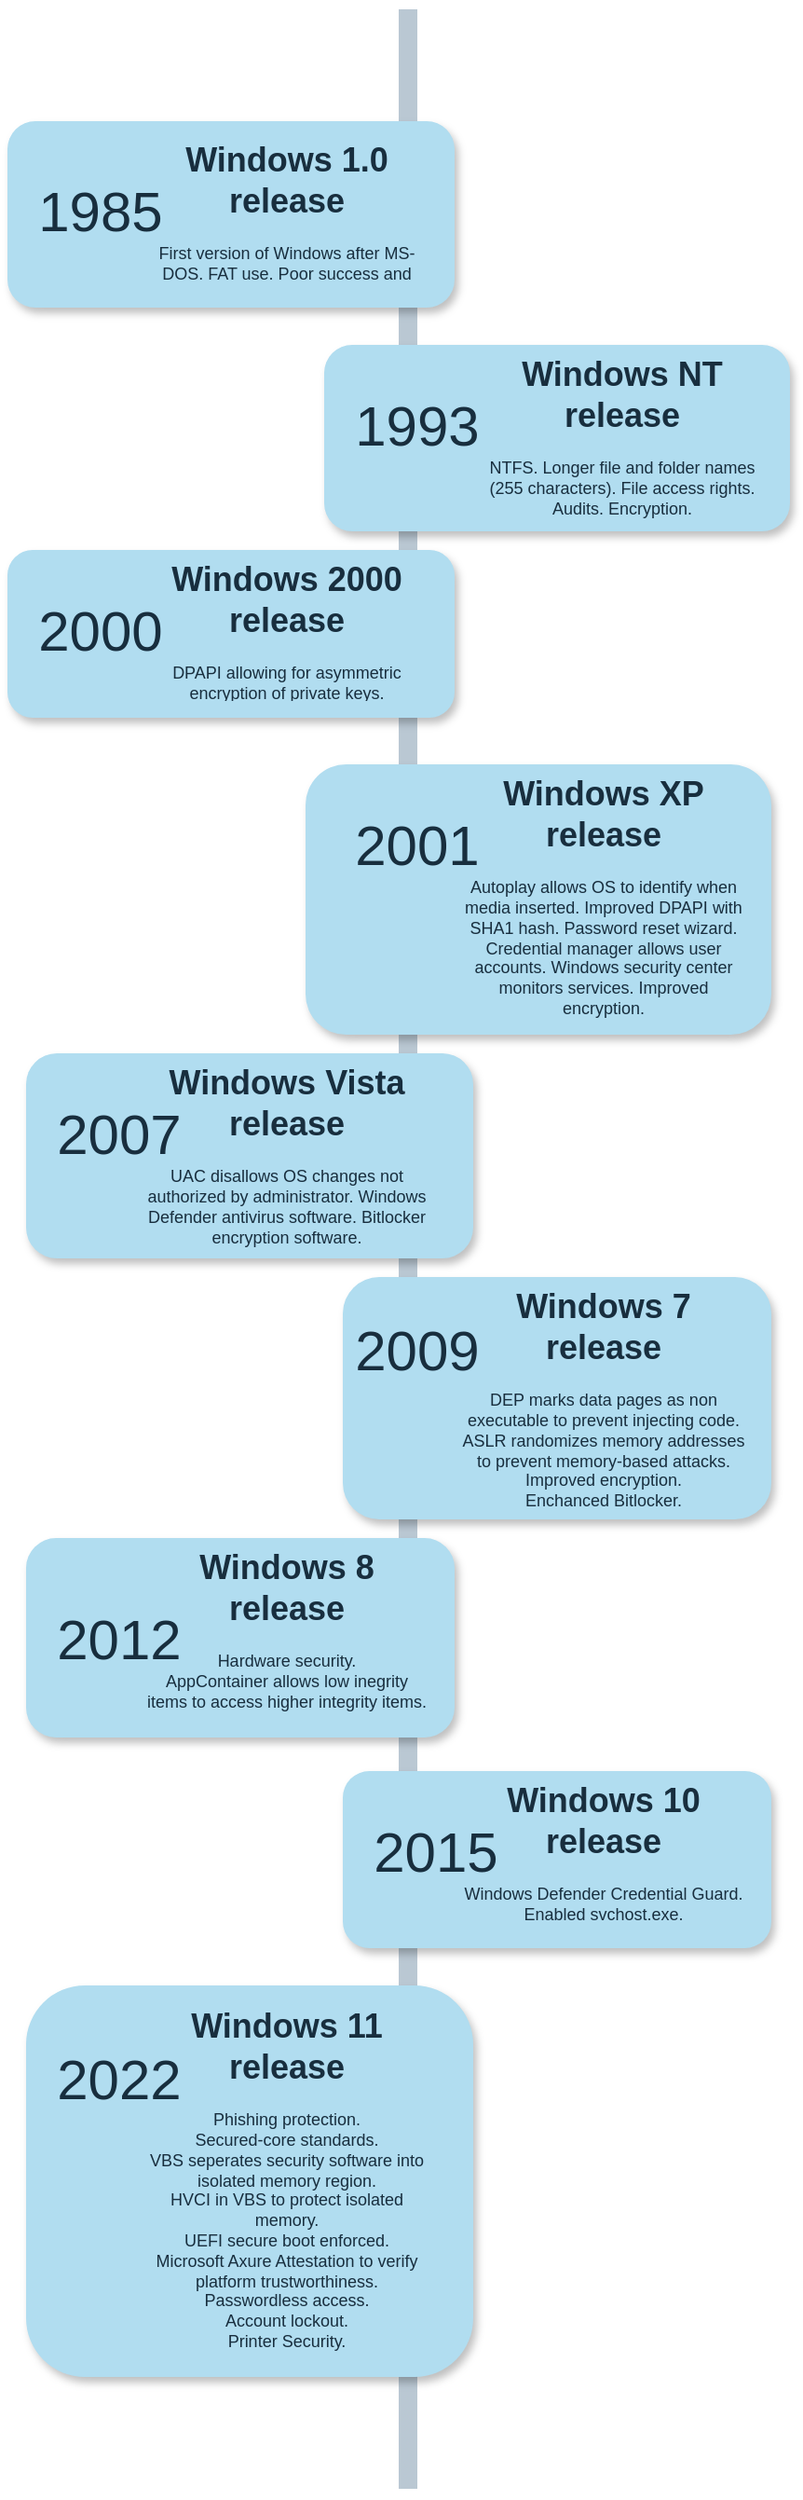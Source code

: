 <mxfile version="20.8.16" type="device"><diagram name="Page-1" id="fbcf5db9-b524-4cd4-e4f3-379dc89c3999"><mxGraphModel dx="1384" dy="843" grid="1" gridSize="10" guides="1" tooltips="1" connect="1" arrows="1" fold="1" page="1" pageScale="1" pageWidth="850" pageHeight="1100" background="none" math="0" shadow="0"><root><mxCell id="0"/><mxCell id="1" parent="0"/><mxCell id="2a0f93b5c73ef8e7-1" value="" style="line;strokeWidth=10;direction=south;html=1;fillColor=none;fontSize=13;fontColor=#182E3E;align=center;strokeColor=#BAC8D3;labelBackgroundColor=none;" parent="1" vertex="1"><mxGeometry x="360" y="70" width="10" height="1330" as="geometry"/></mxCell><mxCell id="2a0f93b5c73ef8e7-2" value="" style="rounded=1;whiteSpace=wrap;html=1;strokeColor=none;strokeWidth=1;fillColor=#B1DDF0;fontSize=13;fontColor=#182E3E;align=center;gradientDirection=east;verticalAlign=top;shadow=1;labelBackgroundColor=none;" parent="1" vertex="1"><mxGeometry x="150" y="130" width="240" height="100" as="geometry"/></mxCell><mxCell id="2a0f93b5c73ef8e7-3" value="1985" style="text;html=1;strokeColor=none;fillColor=none;align=center;verticalAlign=middle;whiteSpace=wrap;fontSize=30;fontColor=#182E3E;labelBackgroundColor=none;" parent="1" vertex="1"><mxGeometry x="180" y="168" width="40" height="20" as="geometry"/></mxCell><mxCell id="2a0f93b5c73ef8e7-4" value="" style="rounded=1;whiteSpace=wrap;html=1;strokeColor=none;strokeWidth=1;fillColor=#B1DDF0;fontSize=13;fontColor=#182E3E;align=center;gradientDirection=east;verticalAlign=top;shadow=1;labelBackgroundColor=none;" parent="1" vertex="1"><mxGeometry x="320" y="250" width="250" height="100" as="geometry"/></mxCell><mxCell id="2a0f93b5c73ef8e7-5" value="1993" style="text;html=1;strokeColor=none;fillColor=none;align=center;verticalAlign=middle;whiteSpace=wrap;fontSize=30;fontColor=#182E3E;labelBackgroundColor=none;" parent="1" vertex="1"><mxGeometry x="350" y="283" width="40" height="20" as="geometry"/></mxCell><mxCell id="2a0f93b5c73ef8e7-6" value="" style="rounded=1;whiteSpace=wrap;html=1;strokeColor=none;strokeWidth=1;fillColor=#B1DDF0;fontSize=13;fontColor=#182E3E;align=center;gradientDirection=east;verticalAlign=top;shadow=1;labelBackgroundColor=none;" parent="1" vertex="1"><mxGeometry x="150" y="360" width="240" height="90" as="geometry"/></mxCell><mxCell id="2a0f93b5c73ef8e7-7" value="2000" style="text;html=1;strokeColor=none;fillColor=none;align=center;verticalAlign=middle;whiteSpace=wrap;fontSize=30;fontColor=#182E3E;labelBackgroundColor=none;" parent="1" vertex="1"><mxGeometry x="180" y="393" width="40" height="20" as="geometry"/></mxCell><mxCell id="2a0f93b5c73ef8e7-8" value="" style="rounded=1;whiteSpace=wrap;html=1;strokeColor=none;strokeWidth=1;fillColor=#B1DDF0;fontSize=13;fontColor=#182E3E;align=center;gradientDirection=east;verticalAlign=top;shadow=1;labelBackgroundColor=none;" parent="1" vertex="1"><mxGeometry x="310" y="475" width="250" height="145" as="geometry"/></mxCell><mxCell id="2a0f93b5c73ef8e7-9" value="2001" style="text;html=1;strokeColor=none;fillColor=none;align=center;verticalAlign=middle;whiteSpace=wrap;fontSize=30;fontColor=#182E3E;labelBackgroundColor=none;" parent="1" vertex="1"><mxGeometry x="350" y="508" width="40" height="20" as="geometry"/></mxCell><mxCell id="2a0f93b5c73ef8e7-10" value="" style="rounded=1;whiteSpace=wrap;html=1;strokeColor=none;strokeWidth=1;fillColor=#B1DDF0;fontSize=13;fontColor=#182E3E;align=center;gradientDirection=east;verticalAlign=top;shadow=1;labelBackgroundColor=none;" parent="1" vertex="1"><mxGeometry x="160" y="630" width="240" height="110" as="geometry"/></mxCell><mxCell id="2a0f93b5c73ef8e7-11" value="2007" style="text;html=1;strokeColor=none;fillColor=none;align=center;verticalAlign=middle;whiteSpace=wrap;fontSize=30;fontColor=#182E3E;labelBackgroundColor=none;" parent="1" vertex="1"><mxGeometry x="190" y="662.5" width="40" height="20" as="geometry"/></mxCell><mxCell id="2a0f93b5c73ef8e7-12" value="" style="rounded=1;whiteSpace=wrap;html=1;strokeColor=none;strokeWidth=1;fillColor=#B1DDF0;fontSize=13;fontColor=#182E3E;align=center;gradientDirection=east;verticalAlign=top;shadow=1;labelBackgroundColor=none;" parent="1" vertex="1"><mxGeometry x="330" y="750" width="230" height="130" as="geometry"/></mxCell><mxCell id="2a0f93b5c73ef8e7-13" value="2009" style="text;html=1;strokeColor=none;fillColor=none;align=center;verticalAlign=middle;whiteSpace=wrap;fontSize=30;fontColor=#182E3E;labelBackgroundColor=none;" parent="1" vertex="1"><mxGeometry x="350" y="778.5" width="40" height="20" as="geometry"/></mxCell><mxCell id="2a0f93b5c73ef8e7-14" value="" style="rounded=1;whiteSpace=wrap;html=1;strokeColor=none;strokeWidth=1;fillColor=#B1DDF0;fontSize=13;fontColor=#182E3E;align=center;gradientDirection=east;verticalAlign=top;shadow=1;labelBackgroundColor=none;" parent="1" vertex="1"><mxGeometry x="160" y="890" width="230" height="107" as="geometry"/></mxCell><mxCell id="2a0f93b5c73ef8e7-15" value="2012" style="text;html=1;strokeColor=none;fillColor=none;align=center;verticalAlign=middle;whiteSpace=wrap;fontSize=30;fontColor=#182E3E;labelBackgroundColor=none;" parent="1" vertex="1"><mxGeometry x="190" y="933.5" width="40" height="20" as="geometry"/></mxCell><mxCell id="2a0f93b5c73ef8e7-16" value="" style="rounded=1;whiteSpace=wrap;html=1;strokeColor=none;strokeWidth=1;fillColor=#B1DDF0;fontSize=13;fontColor=#182E3E;align=center;gradientDirection=east;verticalAlign=top;shadow=1;labelBackgroundColor=none;" parent="1" vertex="1"><mxGeometry x="330" y="1015" width="230" height="95" as="geometry"/></mxCell><mxCell id="2a0f93b5c73ef8e7-17" value="2015" style="text;html=1;strokeColor=none;fillColor=none;align=center;verticalAlign=middle;whiteSpace=wrap;fontSize=30;fontColor=#182E3E;labelBackgroundColor=none;" parent="1" vertex="1"><mxGeometry x="360" y="1047.5" width="40" height="20" as="geometry"/></mxCell><mxCell id="2a0f93b5c73ef8e7-18" value="&lt;h1&gt;Windows 1.0 release&lt;/h1&gt;&lt;div&gt;First version of Windows after MS-DOS. FAT use. Poor success and security.&lt;/div&gt;" style="text;html=1;spacing=5;spacingTop=-20;whiteSpace=wrap;overflow=hidden;strokeColor=none;strokeWidth=4;fillColor=none;fontSize=9;fontColor=#182E3E;align=center;labelBackgroundColor=none;" parent="1" vertex="1"><mxGeometry x="220" y="139" width="160" height="77" as="geometry"/></mxCell><mxCell id="2a0f93b5c73ef8e7-19" value="&lt;h1 style=&quot;border-color: var(--border-color);&quot;&gt;Windows NT release&lt;/h1&gt;&lt;h1&gt;&lt;div style=&quot;border-color: var(--border-color); font-size: 9px; font-weight: 400;&quot;&gt;NTFS. Longer file and folder names (255 characters). File access rights. Audits. Encryption.&lt;/div&gt;&lt;/h1&gt;" style="text;html=1;spacing=5;spacingTop=-20;whiteSpace=wrap;overflow=hidden;strokeColor=none;strokeWidth=4;fillColor=none;fontSize=9;fontColor=#182E3E;align=center;labelBackgroundColor=none;" parent="1" vertex="1"><mxGeometry x="400" y="254" width="160" height="96" as="geometry"/></mxCell><mxCell id="2a0f93b5c73ef8e7-20" value="&lt;h1&gt;Windows 2000 release&lt;/h1&gt;&lt;div&gt;DPAPI allowing for asymmetric encryption of private keys.&lt;/div&gt;" style="text;html=1;spacing=5;spacingTop=-20;whiteSpace=wrap;overflow=hidden;strokeColor=none;strokeWidth=4;fillColor=none;fontSize=9;fontColor=#182E3E;align=center;labelBackgroundColor=none;" parent="1" vertex="1"><mxGeometry x="220" y="364" width="160" height="77" as="geometry"/></mxCell><mxCell id="2a0f93b5c73ef8e7-21" value="&lt;h1&gt;Windows XP release&lt;/h1&gt;&lt;div&gt;Autoplay allows OS to identify when media inserted. Improved DPAPI with SHA1 hash. Password reset wizard. Credential manager allows user accounts. Windows security center monitors services. Improved encryption.&lt;/div&gt;" style="text;html=1;spacing=5;spacingTop=-20;whiteSpace=wrap;overflow=hidden;strokeColor=none;strokeWidth=4;fillColor=none;fontSize=9;fontColor=#182E3E;align=center;labelBackgroundColor=none;" parent="1" vertex="1"><mxGeometry x="390" y="479" width="160" height="141" as="geometry"/></mxCell><mxCell id="2a0f93b5c73ef8e7-22" value="&lt;h1&gt;Windows Vista release&lt;/h1&gt;&lt;div&gt;UAC disallows OS changes not authorized by administrator. Windows Defender antivirus software. Bitlocker encryption software.&lt;/div&gt;" style="text;html=1;spacing=5;spacingTop=-20;whiteSpace=wrap;overflow=hidden;strokeColor=none;strokeWidth=4;fillColor=none;fontSize=9;fontColor=#182E3E;align=center;labelBackgroundColor=none;" parent="1" vertex="1"><mxGeometry x="220" y="634" width="160" height="106" as="geometry"/></mxCell><mxCell id="2a0f93b5c73ef8e7-23" value="&lt;h1&gt;Windows 7 release&lt;/h1&gt;&lt;div&gt;DEP marks data pages as non executable to prevent injecting code.&lt;/div&gt;&lt;div&gt;ASLR randomizes memory addresses to prevent memory-based attacks.&lt;/div&gt;&lt;div&gt;Improved encryption.&lt;/div&gt;&lt;div&gt;Enchanced Bitlocker.&lt;/div&gt;" style="text;html=1;spacing=5;spacingTop=-20;whiteSpace=wrap;overflow=hidden;strokeColor=none;strokeWidth=4;fillColor=none;fontSize=9;fontColor=#182E3E;align=center;labelBackgroundColor=none;" parent="1" vertex="1"><mxGeometry x="390" y="754" width="160" height="136" as="geometry"/></mxCell><mxCell id="2a0f93b5c73ef8e7-24" value="&lt;h1&gt;Windows 8 release&lt;/h1&gt;&lt;div&gt;Hardware security.&lt;/div&gt;&lt;div&gt;AppContainer allows low inegrity items to access higher integrity items.&lt;/div&gt;&lt;div&gt;&lt;br&gt;&lt;/div&gt;" style="text;html=1;spacing=5;spacingTop=-20;whiteSpace=wrap;overflow=hidden;strokeColor=none;strokeWidth=4;fillColor=none;fontSize=9;fontColor=#182E3E;align=center;labelBackgroundColor=none;" parent="1" vertex="1"><mxGeometry x="220" y="893.5" width="160" height="100" as="geometry"/></mxCell><mxCell id="2a0f93b5c73ef8e7-25" value="&lt;h1&gt;Windows 10 release&lt;/h1&gt;&lt;div&gt;Windows Defender Credential Guard.&lt;/div&gt;&lt;div&gt;Enabled svchost.exe.&lt;/div&gt;" style="text;html=1;spacing=5;spacingTop=-20;whiteSpace=wrap;overflow=hidden;strokeColor=none;strokeWidth=4;fillColor=none;fontSize=9;fontColor=#182E3E;align=center;labelBackgroundColor=none;" parent="1" vertex="1"><mxGeometry x="390" y="1019" width="160" height="77" as="geometry"/></mxCell><mxCell id="DM-OdEeZCT_nOSHMtcnG-3" value="" style="rounded=1;whiteSpace=wrap;html=1;strokeColor=none;strokeWidth=1;fillColor=#B1DDF0;fontSize=13;fontColor=#182E3E;align=center;gradientDirection=east;verticalAlign=top;shadow=1;labelBackgroundColor=none;" vertex="1" parent="1"><mxGeometry x="160" y="1130" width="240" height="210" as="geometry"/></mxCell><mxCell id="DM-OdEeZCT_nOSHMtcnG-4" value="&lt;h1&gt;Windows 11 release&lt;/h1&gt;&lt;div&gt;Phishing protection.&lt;/div&gt;&lt;div&gt;Secured-core standards.&lt;/div&gt;&lt;div&gt;VBS seperates security software into isolated memory region.&lt;/div&gt;&lt;div&gt;HVCI in VBS to protect isolated memory.&lt;/div&gt;&lt;div&gt;UEFI secure boot enforced.&lt;/div&gt;&lt;div&gt;Microsoft Axure Attestation to verify platform trustworthiness.&lt;/div&gt;&lt;div&gt;Passwordless access.&lt;/div&gt;&lt;div&gt;Account lockout.&lt;/div&gt;&lt;div&gt;Printer Security.&lt;/div&gt;&lt;div&gt;&lt;br&gt;&lt;/div&gt;&lt;div&gt;&lt;br&gt;&lt;/div&gt;" style="text;html=1;spacing=5;spacingTop=-20;whiteSpace=wrap;overflow=hidden;strokeColor=none;strokeWidth=4;fillColor=none;fontSize=9;fontColor=#182E3E;align=center;labelBackgroundColor=none;" vertex="1" parent="1"><mxGeometry x="220" y="1140" width="160" height="190" as="geometry"/></mxCell><mxCell id="DM-OdEeZCT_nOSHMtcnG-5" value="2022" style="text;html=1;strokeColor=none;fillColor=none;align=center;verticalAlign=middle;whiteSpace=wrap;fontSize=30;fontColor=#182E3E;labelBackgroundColor=none;" vertex="1" parent="1"><mxGeometry x="190" y="1170" width="40" height="20" as="geometry"/></mxCell></root></mxGraphModel></diagram></mxfile>